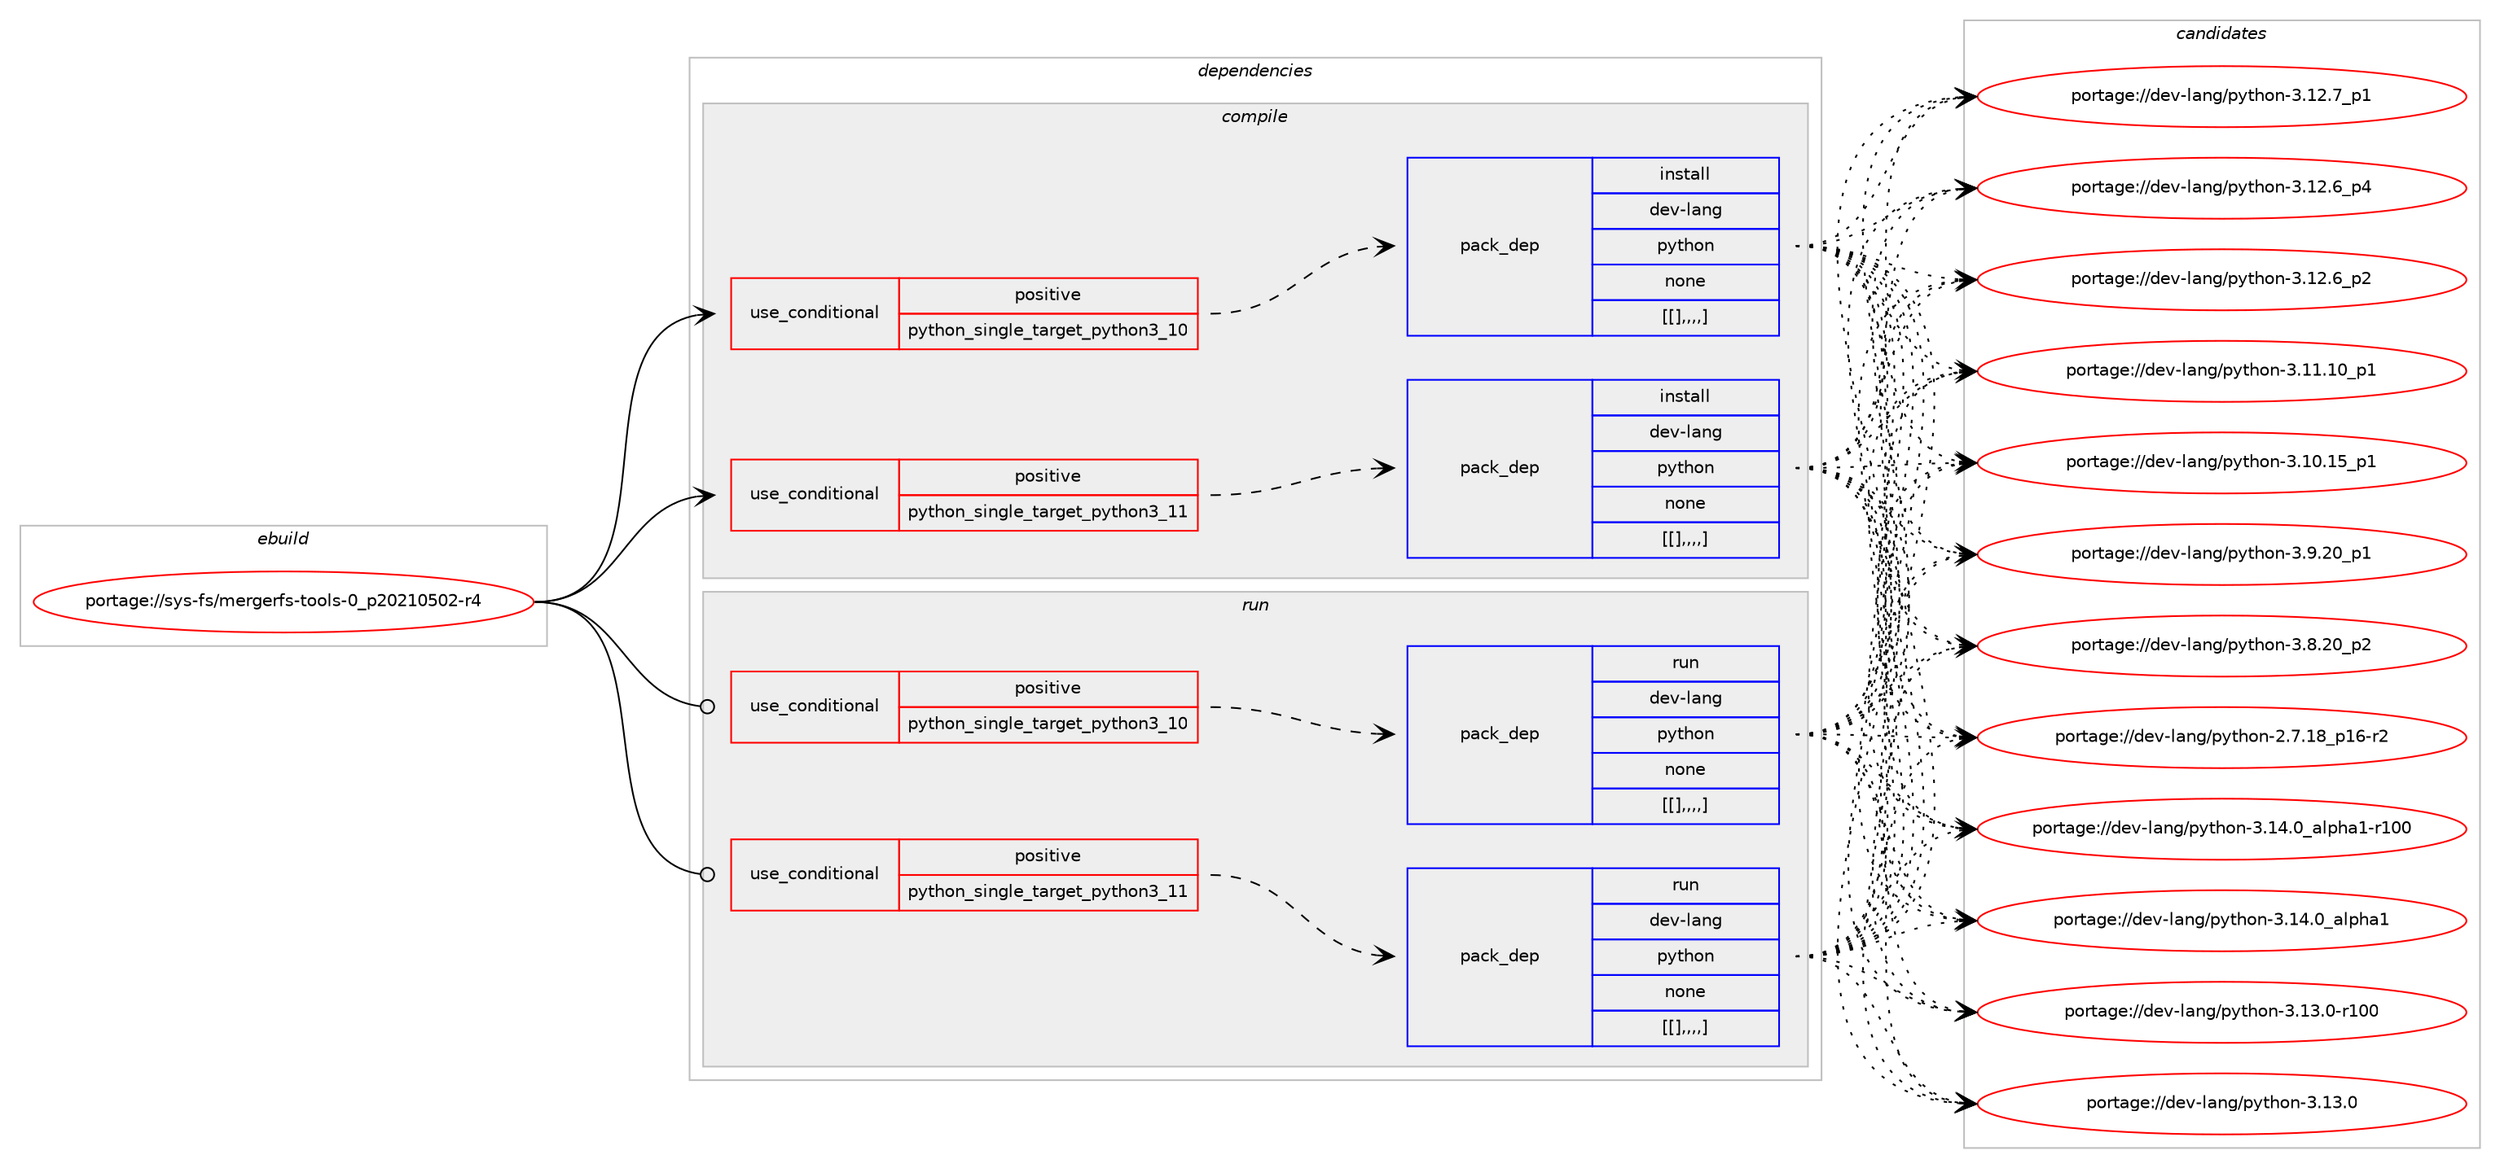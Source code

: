 digraph prolog {

# *************
# Graph options
# *************

newrank=true;
concentrate=true;
compound=true;
graph [rankdir=LR,fontname=Helvetica,fontsize=10,ranksep=1.5];#, ranksep=2.5, nodesep=0.2];
edge  [arrowhead=vee];
node  [fontname=Helvetica,fontsize=10];

# **********
# The ebuild
# **********

subgraph cluster_leftcol {
color=gray;
label=<<i>ebuild</i>>;
id [label="portage://sys-fs/mergerfs-tools-0_p20210502-r4", color=red, width=4, href="../sys-fs/mergerfs-tools-0_p20210502-r4.svg"];
}

# ****************
# The dependencies
# ****************

subgraph cluster_midcol {
color=gray;
label=<<i>dependencies</i>>;
subgraph cluster_compile {
fillcolor="#eeeeee";
style=filled;
label=<<i>compile</i>>;
subgraph cond123212 {
dependency460699 [label=<<TABLE BORDER="0" CELLBORDER="1" CELLSPACING="0" CELLPADDING="4"><TR><TD ROWSPAN="3" CELLPADDING="10">use_conditional</TD></TR><TR><TD>positive</TD></TR><TR><TD>python_single_target_python3_10</TD></TR></TABLE>>, shape=none, color=red];
subgraph pack334246 {
dependency460703 [label=<<TABLE BORDER="0" CELLBORDER="1" CELLSPACING="0" CELLPADDING="4" WIDTH="220"><TR><TD ROWSPAN="6" CELLPADDING="30">pack_dep</TD></TR><TR><TD WIDTH="110">install</TD></TR><TR><TD>dev-lang</TD></TR><TR><TD>python</TD></TR><TR><TD>none</TD></TR><TR><TD>[[],,,,]</TD></TR></TABLE>>, shape=none, color=blue];
}
dependency460699:e -> dependency460703:w [weight=20,style="dashed",arrowhead="vee"];
}
id:e -> dependency460699:w [weight=20,style="solid",arrowhead="vee"];
subgraph cond123214 {
dependency460708 [label=<<TABLE BORDER="0" CELLBORDER="1" CELLSPACING="0" CELLPADDING="4"><TR><TD ROWSPAN="3" CELLPADDING="10">use_conditional</TD></TR><TR><TD>positive</TD></TR><TR><TD>python_single_target_python3_11</TD></TR></TABLE>>, shape=none, color=red];
subgraph pack334249 {
dependency460709 [label=<<TABLE BORDER="0" CELLBORDER="1" CELLSPACING="0" CELLPADDING="4" WIDTH="220"><TR><TD ROWSPAN="6" CELLPADDING="30">pack_dep</TD></TR><TR><TD WIDTH="110">install</TD></TR><TR><TD>dev-lang</TD></TR><TR><TD>python</TD></TR><TR><TD>none</TD></TR><TR><TD>[[],,,,]</TD></TR></TABLE>>, shape=none, color=blue];
}
dependency460708:e -> dependency460709:w [weight=20,style="dashed",arrowhead="vee"];
}
id:e -> dependency460708:w [weight=20,style="solid",arrowhead="vee"];
}
subgraph cluster_compileandrun {
fillcolor="#eeeeee";
style=filled;
label=<<i>compile and run</i>>;
}
subgraph cluster_run {
fillcolor="#eeeeee";
style=filled;
label=<<i>run</i>>;
subgraph cond123217 {
dependency460729 [label=<<TABLE BORDER="0" CELLBORDER="1" CELLSPACING="0" CELLPADDING="4"><TR><TD ROWSPAN="3" CELLPADDING="10">use_conditional</TD></TR><TR><TD>positive</TD></TR><TR><TD>python_single_target_python3_10</TD></TR></TABLE>>, shape=none, color=red];
subgraph pack334274 {
dependency460744 [label=<<TABLE BORDER="0" CELLBORDER="1" CELLSPACING="0" CELLPADDING="4" WIDTH="220"><TR><TD ROWSPAN="6" CELLPADDING="30">pack_dep</TD></TR><TR><TD WIDTH="110">run</TD></TR><TR><TD>dev-lang</TD></TR><TR><TD>python</TD></TR><TR><TD>none</TD></TR><TR><TD>[[],,,,]</TD></TR></TABLE>>, shape=none, color=blue];
}
dependency460729:e -> dependency460744:w [weight=20,style="dashed",arrowhead="vee"];
}
id:e -> dependency460729:w [weight=20,style="solid",arrowhead="odot"];
subgraph cond123244 {
dependency460788 [label=<<TABLE BORDER="0" CELLBORDER="1" CELLSPACING="0" CELLPADDING="4"><TR><TD ROWSPAN="3" CELLPADDING="10">use_conditional</TD></TR><TR><TD>positive</TD></TR><TR><TD>python_single_target_python3_11</TD></TR></TABLE>>, shape=none, color=red];
subgraph pack334310 {
dependency460830 [label=<<TABLE BORDER="0" CELLBORDER="1" CELLSPACING="0" CELLPADDING="4" WIDTH="220"><TR><TD ROWSPAN="6" CELLPADDING="30">pack_dep</TD></TR><TR><TD WIDTH="110">run</TD></TR><TR><TD>dev-lang</TD></TR><TR><TD>python</TD></TR><TR><TD>none</TD></TR><TR><TD>[[],,,,]</TD></TR></TABLE>>, shape=none, color=blue];
}
dependency460788:e -> dependency460830:w [weight=20,style="dashed",arrowhead="vee"];
}
id:e -> dependency460788:w [weight=20,style="solid",arrowhead="odot"];
}
}

# **************
# The candidates
# **************

subgraph cluster_choices {
rank=same;
color=gray;
label=<<i>candidates</i>>;

subgraph choice333166 {
color=black;
nodesep=1;
choice100101118451089711010347112121116104111110455146495246489597108112104974945114494848 [label="portage://dev-lang/python-3.14.0_alpha1-r100", color=red, width=4,href="../dev-lang/python-3.14.0_alpha1-r100.svg"];
choice1001011184510897110103471121211161041111104551464952464895971081121049749 [label="portage://dev-lang/python-3.14.0_alpha1", color=red, width=4,href="../dev-lang/python-3.14.0_alpha1.svg"];
choice1001011184510897110103471121211161041111104551464951464845114494848 [label="portage://dev-lang/python-3.13.0-r100", color=red, width=4,href="../dev-lang/python-3.13.0-r100.svg"];
choice10010111845108971101034711212111610411111045514649514648 [label="portage://dev-lang/python-3.13.0", color=red, width=4,href="../dev-lang/python-3.13.0.svg"];
choice100101118451089711010347112121116104111110455146495046559511249 [label="portage://dev-lang/python-3.12.7_p1", color=red, width=4,href="../dev-lang/python-3.12.7_p1.svg"];
choice100101118451089711010347112121116104111110455146495046549511252 [label="portage://dev-lang/python-3.12.6_p4", color=red, width=4,href="../dev-lang/python-3.12.6_p4.svg"];
choice100101118451089711010347112121116104111110455146495046549511250 [label="portage://dev-lang/python-3.12.6_p2", color=red, width=4,href="../dev-lang/python-3.12.6_p2.svg"];
choice10010111845108971101034711212111610411111045514649494649489511249 [label="portage://dev-lang/python-3.11.10_p1", color=red, width=4,href="../dev-lang/python-3.11.10_p1.svg"];
choice10010111845108971101034711212111610411111045514649484649539511249 [label="portage://dev-lang/python-3.10.15_p1", color=red, width=4,href="../dev-lang/python-3.10.15_p1.svg"];
choice100101118451089711010347112121116104111110455146574650489511249 [label="portage://dev-lang/python-3.9.20_p1", color=red, width=4,href="../dev-lang/python-3.9.20_p1.svg"];
choice100101118451089711010347112121116104111110455146564650489511250 [label="portage://dev-lang/python-3.8.20_p2", color=red, width=4,href="../dev-lang/python-3.8.20_p2.svg"];
choice100101118451089711010347112121116104111110455046554649569511249544511450 [label="portage://dev-lang/python-2.7.18_p16-r2", color=red, width=4,href="../dev-lang/python-2.7.18_p16-r2.svg"];
dependency460703:e -> choice100101118451089711010347112121116104111110455146495246489597108112104974945114494848:w [style=dotted,weight="100"];
dependency460703:e -> choice1001011184510897110103471121211161041111104551464952464895971081121049749:w [style=dotted,weight="100"];
dependency460703:e -> choice1001011184510897110103471121211161041111104551464951464845114494848:w [style=dotted,weight="100"];
dependency460703:e -> choice10010111845108971101034711212111610411111045514649514648:w [style=dotted,weight="100"];
dependency460703:e -> choice100101118451089711010347112121116104111110455146495046559511249:w [style=dotted,weight="100"];
dependency460703:e -> choice100101118451089711010347112121116104111110455146495046549511252:w [style=dotted,weight="100"];
dependency460703:e -> choice100101118451089711010347112121116104111110455146495046549511250:w [style=dotted,weight="100"];
dependency460703:e -> choice10010111845108971101034711212111610411111045514649494649489511249:w [style=dotted,weight="100"];
dependency460703:e -> choice10010111845108971101034711212111610411111045514649484649539511249:w [style=dotted,weight="100"];
dependency460703:e -> choice100101118451089711010347112121116104111110455146574650489511249:w [style=dotted,weight="100"];
dependency460703:e -> choice100101118451089711010347112121116104111110455146564650489511250:w [style=dotted,weight="100"];
dependency460703:e -> choice100101118451089711010347112121116104111110455046554649569511249544511450:w [style=dotted,weight="100"];
}
subgraph choice333201 {
color=black;
nodesep=1;
choice100101118451089711010347112121116104111110455146495246489597108112104974945114494848 [label="portage://dev-lang/python-3.14.0_alpha1-r100", color=red, width=4,href="../dev-lang/python-3.14.0_alpha1-r100.svg"];
choice1001011184510897110103471121211161041111104551464952464895971081121049749 [label="portage://dev-lang/python-3.14.0_alpha1", color=red, width=4,href="../dev-lang/python-3.14.0_alpha1.svg"];
choice1001011184510897110103471121211161041111104551464951464845114494848 [label="portage://dev-lang/python-3.13.0-r100", color=red, width=4,href="../dev-lang/python-3.13.0-r100.svg"];
choice10010111845108971101034711212111610411111045514649514648 [label="portage://dev-lang/python-3.13.0", color=red, width=4,href="../dev-lang/python-3.13.0.svg"];
choice100101118451089711010347112121116104111110455146495046559511249 [label="portage://dev-lang/python-3.12.7_p1", color=red, width=4,href="../dev-lang/python-3.12.7_p1.svg"];
choice100101118451089711010347112121116104111110455146495046549511252 [label="portage://dev-lang/python-3.12.6_p4", color=red, width=4,href="../dev-lang/python-3.12.6_p4.svg"];
choice100101118451089711010347112121116104111110455146495046549511250 [label="portage://dev-lang/python-3.12.6_p2", color=red, width=4,href="../dev-lang/python-3.12.6_p2.svg"];
choice10010111845108971101034711212111610411111045514649494649489511249 [label="portage://dev-lang/python-3.11.10_p1", color=red, width=4,href="../dev-lang/python-3.11.10_p1.svg"];
choice10010111845108971101034711212111610411111045514649484649539511249 [label="portage://dev-lang/python-3.10.15_p1", color=red, width=4,href="../dev-lang/python-3.10.15_p1.svg"];
choice100101118451089711010347112121116104111110455146574650489511249 [label="portage://dev-lang/python-3.9.20_p1", color=red, width=4,href="../dev-lang/python-3.9.20_p1.svg"];
choice100101118451089711010347112121116104111110455146564650489511250 [label="portage://dev-lang/python-3.8.20_p2", color=red, width=4,href="../dev-lang/python-3.8.20_p2.svg"];
choice100101118451089711010347112121116104111110455046554649569511249544511450 [label="portage://dev-lang/python-2.7.18_p16-r2", color=red, width=4,href="../dev-lang/python-2.7.18_p16-r2.svg"];
dependency460709:e -> choice100101118451089711010347112121116104111110455146495246489597108112104974945114494848:w [style=dotted,weight="100"];
dependency460709:e -> choice1001011184510897110103471121211161041111104551464952464895971081121049749:w [style=dotted,weight="100"];
dependency460709:e -> choice1001011184510897110103471121211161041111104551464951464845114494848:w [style=dotted,weight="100"];
dependency460709:e -> choice10010111845108971101034711212111610411111045514649514648:w [style=dotted,weight="100"];
dependency460709:e -> choice100101118451089711010347112121116104111110455146495046559511249:w [style=dotted,weight="100"];
dependency460709:e -> choice100101118451089711010347112121116104111110455146495046549511252:w [style=dotted,weight="100"];
dependency460709:e -> choice100101118451089711010347112121116104111110455146495046549511250:w [style=dotted,weight="100"];
dependency460709:e -> choice10010111845108971101034711212111610411111045514649494649489511249:w [style=dotted,weight="100"];
dependency460709:e -> choice10010111845108971101034711212111610411111045514649484649539511249:w [style=dotted,weight="100"];
dependency460709:e -> choice100101118451089711010347112121116104111110455146574650489511249:w [style=dotted,weight="100"];
dependency460709:e -> choice100101118451089711010347112121116104111110455146564650489511250:w [style=dotted,weight="100"];
dependency460709:e -> choice100101118451089711010347112121116104111110455046554649569511249544511450:w [style=dotted,weight="100"];
}
subgraph choice333216 {
color=black;
nodesep=1;
choice100101118451089711010347112121116104111110455146495246489597108112104974945114494848 [label="portage://dev-lang/python-3.14.0_alpha1-r100", color=red, width=4,href="../dev-lang/python-3.14.0_alpha1-r100.svg"];
choice1001011184510897110103471121211161041111104551464952464895971081121049749 [label="portage://dev-lang/python-3.14.0_alpha1", color=red, width=4,href="../dev-lang/python-3.14.0_alpha1.svg"];
choice1001011184510897110103471121211161041111104551464951464845114494848 [label="portage://dev-lang/python-3.13.0-r100", color=red, width=4,href="../dev-lang/python-3.13.0-r100.svg"];
choice10010111845108971101034711212111610411111045514649514648 [label="portage://dev-lang/python-3.13.0", color=red, width=4,href="../dev-lang/python-3.13.0.svg"];
choice100101118451089711010347112121116104111110455146495046559511249 [label="portage://dev-lang/python-3.12.7_p1", color=red, width=4,href="../dev-lang/python-3.12.7_p1.svg"];
choice100101118451089711010347112121116104111110455146495046549511252 [label="portage://dev-lang/python-3.12.6_p4", color=red, width=4,href="../dev-lang/python-3.12.6_p4.svg"];
choice100101118451089711010347112121116104111110455146495046549511250 [label="portage://dev-lang/python-3.12.6_p2", color=red, width=4,href="../dev-lang/python-3.12.6_p2.svg"];
choice10010111845108971101034711212111610411111045514649494649489511249 [label="portage://dev-lang/python-3.11.10_p1", color=red, width=4,href="../dev-lang/python-3.11.10_p1.svg"];
choice10010111845108971101034711212111610411111045514649484649539511249 [label="portage://dev-lang/python-3.10.15_p1", color=red, width=4,href="../dev-lang/python-3.10.15_p1.svg"];
choice100101118451089711010347112121116104111110455146574650489511249 [label="portage://dev-lang/python-3.9.20_p1", color=red, width=4,href="../dev-lang/python-3.9.20_p1.svg"];
choice100101118451089711010347112121116104111110455146564650489511250 [label="portage://dev-lang/python-3.8.20_p2", color=red, width=4,href="../dev-lang/python-3.8.20_p2.svg"];
choice100101118451089711010347112121116104111110455046554649569511249544511450 [label="portage://dev-lang/python-2.7.18_p16-r2", color=red, width=4,href="../dev-lang/python-2.7.18_p16-r2.svg"];
dependency460744:e -> choice100101118451089711010347112121116104111110455146495246489597108112104974945114494848:w [style=dotted,weight="100"];
dependency460744:e -> choice1001011184510897110103471121211161041111104551464952464895971081121049749:w [style=dotted,weight="100"];
dependency460744:e -> choice1001011184510897110103471121211161041111104551464951464845114494848:w [style=dotted,weight="100"];
dependency460744:e -> choice10010111845108971101034711212111610411111045514649514648:w [style=dotted,weight="100"];
dependency460744:e -> choice100101118451089711010347112121116104111110455146495046559511249:w [style=dotted,weight="100"];
dependency460744:e -> choice100101118451089711010347112121116104111110455146495046549511252:w [style=dotted,weight="100"];
dependency460744:e -> choice100101118451089711010347112121116104111110455146495046549511250:w [style=dotted,weight="100"];
dependency460744:e -> choice10010111845108971101034711212111610411111045514649494649489511249:w [style=dotted,weight="100"];
dependency460744:e -> choice10010111845108971101034711212111610411111045514649484649539511249:w [style=dotted,weight="100"];
dependency460744:e -> choice100101118451089711010347112121116104111110455146574650489511249:w [style=dotted,weight="100"];
dependency460744:e -> choice100101118451089711010347112121116104111110455146564650489511250:w [style=dotted,weight="100"];
dependency460744:e -> choice100101118451089711010347112121116104111110455046554649569511249544511450:w [style=dotted,weight="100"];
}
subgraph choice333247 {
color=black;
nodesep=1;
choice100101118451089711010347112121116104111110455146495246489597108112104974945114494848 [label="portage://dev-lang/python-3.14.0_alpha1-r100", color=red, width=4,href="../dev-lang/python-3.14.0_alpha1-r100.svg"];
choice1001011184510897110103471121211161041111104551464952464895971081121049749 [label="portage://dev-lang/python-3.14.0_alpha1", color=red, width=4,href="../dev-lang/python-3.14.0_alpha1.svg"];
choice1001011184510897110103471121211161041111104551464951464845114494848 [label="portage://dev-lang/python-3.13.0-r100", color=red, width=4,href="../dev-lang/python-3.13.0-r100.svg"];
choice10010111845108971101034711212111610411111045514649514648 [label="portage://dev-lang/python-3.13.0", color=red, width=4,href="../dev-lang/python-3.13.0.svg"];
choice100101118451089711010347112121116104111110455146495046559511249 [label="portage://dev-lang/python-3.12.7_p1", color=red, width=4,href="../dev-lang/python-3.12.7_p1.svg"];
choice100101118451089711010347112121116104111110455146495046549511252 [label="portage://dev-lang/python-3.12.6_p4", color=red, width=4,href="../dev-lang/python-3.12.6_p4.svg"];
choice100101118451089711010347112121116104111110455146495046549511250 [label="portage://dev-lang/python-3.12.6_p2", color=red, width=4,href="../dev-lang/python-3.12.6_p2.svg"];
choice10010111845108971101034711212111610411111045514649494649489511249 [label="portage://dev-lang/python-3.11.10_p1", color=red, width=4,href="../dev-lang/python-3.11.10_p1.svg"];
choice10010111845108971101034711212111610411111045514649484649539511249 [label="portage://dev-lang/python-3.10.15_p1", color=red, width=4,href="../dev-lang/python-3.10.15_p1.svg"];
choice100101118451089711010347112121116104111110455146574650489511249 [label="portage://dev-lang/python-3.9.20_p1", color=red, width=4,href="../dev-lang/python-3.9.20_p1.svg"];
choice100101118451089711010347112121116104111110455146564650489511250 [label="portage://dev-lang/python-3.8.20_p2", color=red, width=4,href="../dev-lang/python-3.8.20_p2.svg"];
choice100101118451089711010347112121116104111110455046554649569511249544511450 [label="portage://dev-lang/python-2.7.18_p16-r2", color=red, width=4,href="../dev-lang/python-2.7.18_p16-r2.svg"];
dependency460830:e -> choice100101118451089711010347112121116104111110455146495246489597108112104974945114494848:w [style=dotted,weight="100"];
dependency460830:e -> choice1001011184510897110103471121211161041111104551464952464895971081121049749:w [style=dotted,weight="100"];
dependency460830:e -> choice1001011184510897110103471121211161041111104551464951464845114494848:w [style=dotted,weight="100"];
dependency460830:e -> choice10010111845108971101034711212111610411111045514649514648:w [style=dotted,weight="100"];
dependency460830:e -> choice100101118451089711010347112121116104111110455146495046559511249:w [style=dotted,weight="100"];
dependency460830:e -> choice100101118451089711010347112121116104111110455146495046549511252:w [style=dotted,weight="100"];
dependency460830:e -> choice100101118451089711010347112121116104111110455146495046549511250:w [style=dotted,weight="100"];
dependency460830:e -> choice10010111845108971101034711212111610411111045514649494649489511249:w [style=dotted,weight="100"];
dependency460830:e -> choice10010111845108971101034711212111610411111045514649484649539511249:w [style=dotted,weight="100"];
dependency460830:e -> choice100101118451089711010347112121116104111110455146574650489511249:w [style=dotted,weight="100"];
dependency460830:e -> choice100101118451089711010347112121116104111110455146564650489511250:w [style=dotted,weight="100"];
dependency460830:e -> choice100101118451089711010347112121116104111110455046554649569511249544511450:w [style=dotted,weight="100"];
}
}

}
